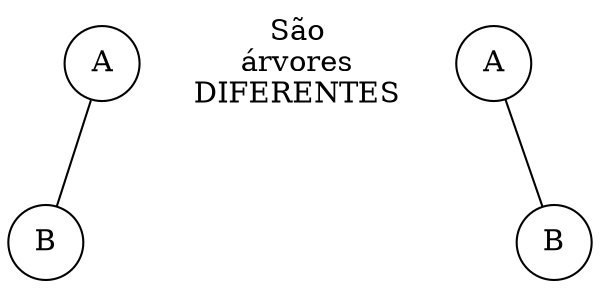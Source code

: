 graph arvore_binaria1 {
	node [shape=circle]
	A -- B
	A -- C [style=invisible]
	C[style=invisible]

	X[label="São\nárvores\nDIFERENTES",shape=plaintext]

	A1 -- C1 [style=invisible]
	A1 -- B1
	A1[label="A"]
	B1[label="B"]
	C1[style=invisible]
}
